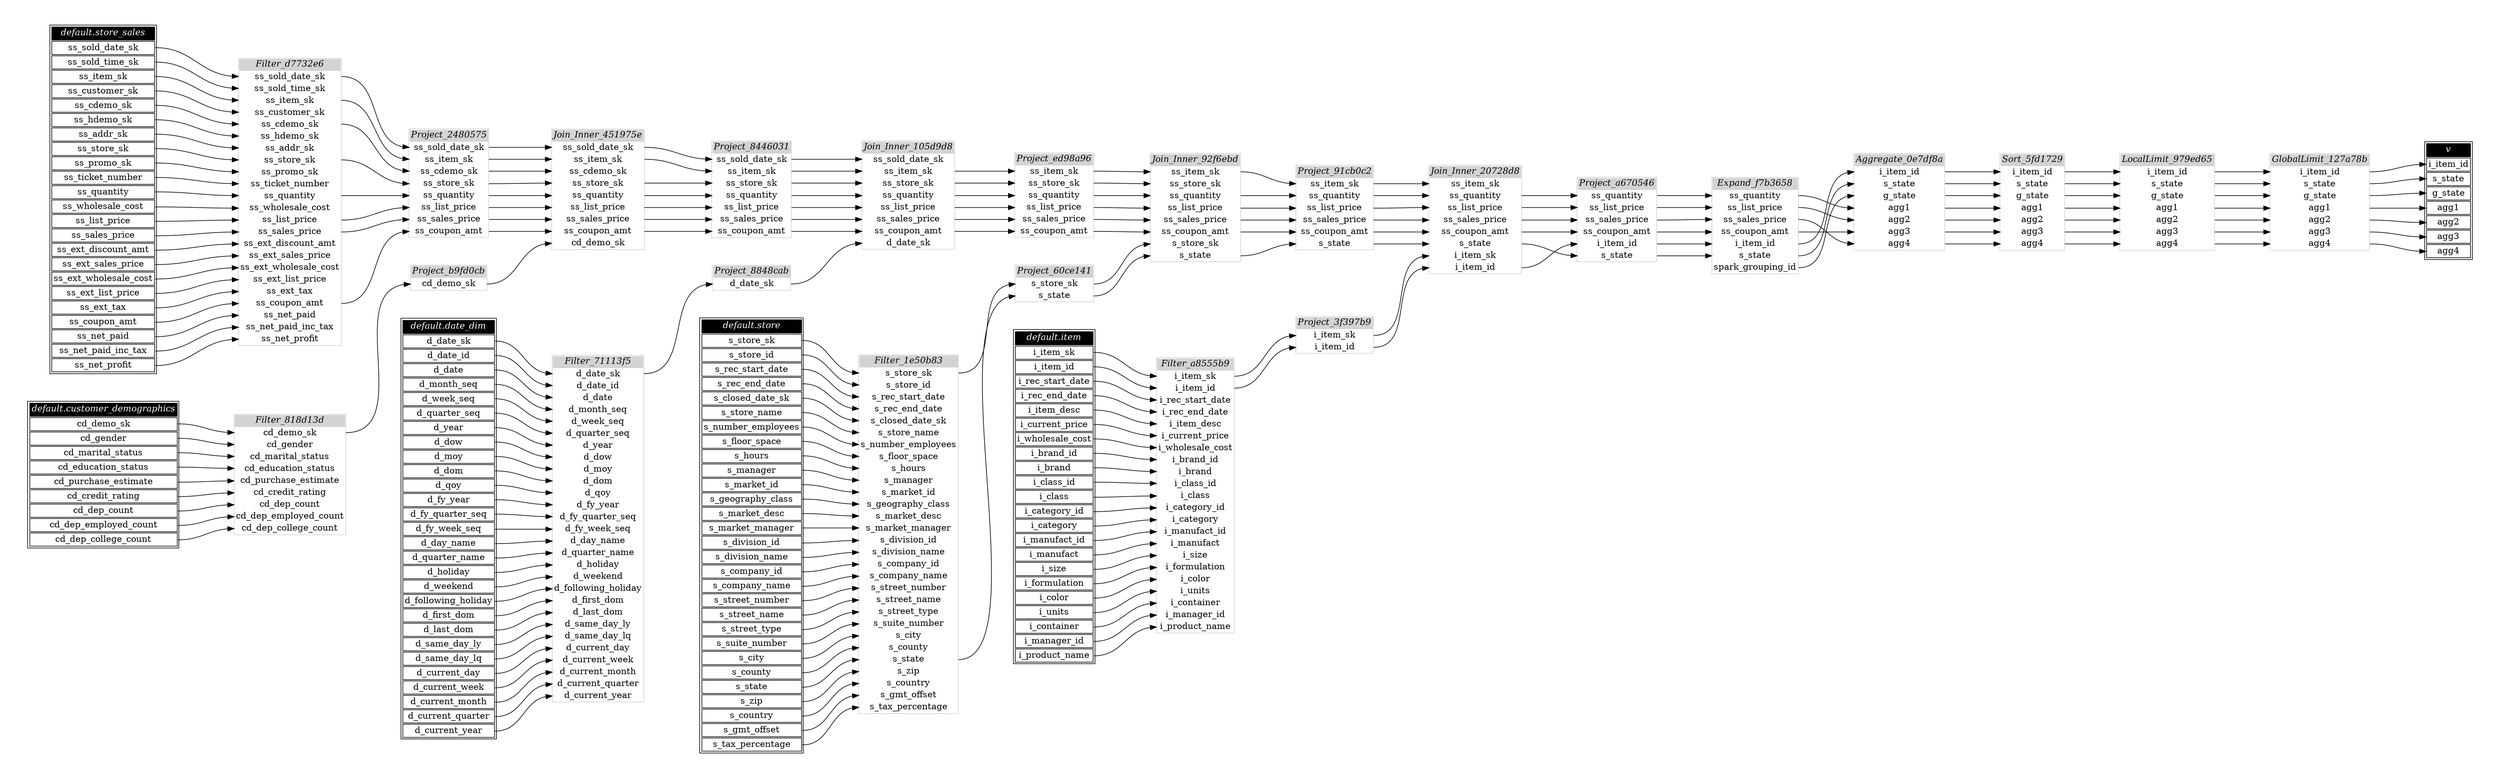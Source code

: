 // Automatically generated by TPCDSFlowTestSuite


digraph {
  graph [pad="0.5" nodesep="0.5" ranksep="1" fontname="Helvetica" rankdir=LR];
  node [shape=plaintext]

  
"Aggregate_0e7df8a" [label=<
<table color="lightgray" border="1" cellborder="0" cellspacing="0">
  <tr><td bgcolor="lightgray" port="nodeName"><i>Aggregate_0e7df8a</i></td></tr>
  <tr><td port="0">i_item_id</td></tr>
<tr><td port="1">s_state</td></tr>
<tr><td port="2">g_state</td></tr>
<tr><td port="3">agg1</td></tr>
<tr><td port="4">agg2</td></tr>
<tr><td port="5">agg3</td></tr>
<tr><td port="6">agg4</td></tr>
</table>>];
     

"Expand_f7b3658" [label=<
<table color="lightgray" border="1" cellborder="0" cellspacing="0">
  <tr><td bgcolor="lightgray" port="nodeName"><i>Expand_f7b3658</i></td></tr>
  <tr><td port="0">ss_quantity</td></tr>
<tr><td port="1">ss_list_price</td></tr>
<tr><td port="2">ss_sales_price</td></tr>
<tr><td port="3">ss_coupon_amt</td></tr>
<tr><td port="4">i_item_id</td></tr>
<tr><td port="5">s_state</td></tr>
<tr><td port="6">spark_grouping_id</td></tr>
</table>>];
     

"Filter_1e50b83" [label=<
<table color="lightgray" border="1" cellborder="0" cellspacing="0">
  <tr><td bgcolor="lightgray" port="nodeName"><i>Filter_1e50b83</i></td></tr>
  <tr><td port="0">s_store_sk</td></tr>
<tr><td port="1">s_store_id</td></tr>
<tr><td port="2">s_rec_start_date</td></tr>
<tr><td port="3">s_rec_end_date</td></tr>
<tr><td port="4">s_closed_date_sk</td></tr>
<tr><td port="5">s_store_name</td></tr>
<tr><td port="6">s_number_employees</td></tr>
<tr><td port="7">s_floor_space</td></tr>
<tr><td port="8">s_hours</td></tr>
<tr><td port="9">s_manager</td></tr>
<tr><td port="10">s_market_id</td></tr>
<tr><td port="11">s_geography_class</td></tr>
<tr><td port="12">s_market_desc</td></tr>
<tr><td port="13">s_market_manager</td></tr>
<tr><td port="14">s_division_id</td></tr>
<tr><td port="15">s_division_name</td></tr>
<tr><td port="16">s_company_id</td></tr>
<tr><td port="17">s_company_name</td></tr>
<tr><td port="18">s_street_number</td></tr>
<tr><td port="19">s_street_name</td></tr>
<tr><td port="20">s_street_type</td></tr>
<tr><td port="21">s_suite_number</td></tr>
<tr><td port="22">s_city</td></tr>
<tr><td port="23">s_county</td></tr>
<tr><td port="24">s_state</td></tr>
<tr><td port="25">s_zip</td></tr>
<tr><td port="26">s_country</td></tr>
<tr><td port="27">s_gmt_offset</td></tr>
<tr><td port="28">s_tax_percentage</td></tr>
</table>>];
     

"Filter_71113f5" [label=<
<table color="lightgray" border="1" cellborder="0" cellspacing="0">
  <tr><td bgcolor="lightgray" port="nodeName"><i>Filter_71113f5</i></td></tr>
  <tr><td port="0">d_date_sk</td></tr>
<tr><td port="1">d_date_id</td></tr>
<tr><td port="2">d_date</td></tr>
<tr><td port="3">d_month_seq</td></tr>
<tr><td port="4">d_week_seq</td></tr>
<tr><td port="5">d_quarter_seq</td></tr>
<tr><td port="6">d_year</td></tr>
<tr><td port="7">d_dow</td></tr>
<tr><td port="8">d_moy</td></tr>
<tr><td port="9">d_dom</td></tr>
<tr><td port="10">d_qoy</td></tr>
<tr><td port="11">d_fy_year</td></tr>
<tr><td port="12">d_fy_quarter_seq</td></tr>
<tr><td port="13">d_fy_week_seq</td></tr>
<tr><td port="14">d_day_name</td></tr>
<tr><td port="15">d_quarter_name</td></tr>
<tr><td port="16">d_holiday</td></tr>
<tr><td port="17">d_weekend</td></tr>
<tr><td port="18">d_following_holiday</td></tr>
<tr><td port="19">d_first_dom</td></tr>
<tr><td port="20">d_last_dom</td></tr>
<tr><td port="21">d_same_day_ly</td></tr>
<tr><td port="22">d_same_day_lq</td></tr>
<tr><td port="23">d_current_day</td></tr>
<tr><td port="24">d_current_week</td></tr>
<tr><td port="25">d_current_month</td></tr>
<tr><td port="26">d_current_quarter</td></tr>
<tr><td port="27">d_current_year</td></tr>
</table>>];
     

"Filter_818d13d" [label=<
<table color="lightgray" border="1" cellborder="0" cellspacing="0">
  <tr><td bgcolor="lightgray" port="nodeName"><i>Filter_818d13d</i></td></tr>
  <tr><td port="0">cd_demo_sk</td></tr>
<tr><td port="1">cd_gender</td></tr>
<tr><td port="2">cd_marital_status</td></tr>
<tr><td port="3">cd_education_status</td></tr>
<tr><td port="4">cd_purchase_estimate</td></tr>
<tr><td port="5">cd_credit_rating</td></tr>
<tr><td port="6">cd_dep_count</td></tr>
<tr><td port="7">cd_dep_employed_count</td></tr>
<tr><td port="8">cd_dep_college_count</td></tr>
</table>>];
     

"Filter_a8555b9" [label=<
<table color="lightgray" border="1" cellborder="0" cellspacing="0">
  <tr><td bgcolor="lightgray" port="nodeName"><i>Filter_a8555b9</i></td></tr>
  <tr><td port="0">i_item_sk</td></tr>
<tr><td port="1">i_item_id</td></tr>
<tr><td port="2">i_rec_start_date</td></tr>
<tr><td port="3">i_rec_end_date</td></tr>
<tr><td port="4">i_item_desc</td></tr>
<tr><td port="5">i_current_price</td></tr>
<tr><td port="6">i_wholesale_cost</td></tr>
<tr><td port="7">i_brand_id</td></tr>
<tr><td port="8">i_brand</td></tr>
<tr><td port="9">i_class_id</td></tr>
<tr><td port="10">i_class</td></tr>
<tr><td port="11">i_category_id</td></tr>
<tr><td port="12">i_category</td></tr>
<tr><td port="13">i_manufact_id</td></tr>
<tr><td port="14">i_manufact</td></tr>
<tr><td port="15">i_size</td></tr>
<tr><td port="16">i_formulation</td></tr>
<tr><td port="17">i_color</td></tr>
<tr><td port="18">i_units</td></tr>
<tr><td port="19">i_container</td></tr>
<tr><td port="20">i_manager_id</td></tr>
<tr><td port="21">i_product_name</td></tr>
</table>>];
     

"Filter_d7732e6" [label=<
<table color="lightgray" border="1" cellborder="0" cellspacing="0">
  <tr><td bgcolor="lightgray" port="nodeName"><i>Filter_d7732e6</i></td></tr>
  <tr><td port="0">ss_sold_date_sk</td></tr>
<tr><td port="1">ss_sold_time_sk</td></tr>
<tr><td port="2">ss_item_sk</td></tr>
<tr><td port="3">ss_customer_sk</td></tr>
<tr><td port="4">ss_cdemo_sk</td></tr>
<tr><td port="5">ss_hdemo_sk</td></tr>
<tr><td port="6">ss_addr_sk</td></tr>
<tr><td port="7">ss_store_sk</td></tr>
<tr><td port="8">ss_promo_sk</td></tr>
<tr><td port="9">ss_ticket_number</td></tr>
<tr><td port="10">ss_quantity</td></tr>
<tr><td port="11">ss_wholesale_cost</td></tr>
<tr><td port="12">ss_list_price</td></tr>
<tr><td port="13">ss_sales_price</td></tr>
<tr><td port="14">ss_ext_discount_amt</td></tr>
<tr><td port="15">ss_ext_sales_price</td></tr>
<tr><td port="16">ss_ext_wholesale_cost</td></tr>
<tr><td port="17">ss_ext_list_price</td></tr>
<tr><td port="18">ss_ext_tax</td></tr>
<tr><td port="19">ss_coupon_amt</td></tr>
<tr><td port="20">ss_net_paid</td></tr>
<tr><td port="21">ss_net_paid_inc_tax</td></tr>
<tr><td port="22">ss_net_profit</td></tr>
</table>>];
     

"GlobalLimit_127a78b" [label=<
<table color="lightgray" border="1" cellborder="0" cellspacing="0">
  <tr><td bgcolor="lightgray" port="nodeName"><i>GlobalLimit_127a78b</i></td></tr>
  <tr><td port="0">i_item_id</td></tr>
<tr><td port="1">s_state</td></tr>
<tr><td port="2">g_state</td></tr>
<tr><td port="3">agg1</td></tr>
<tr><td port="4">agg2</td></tr>
<tr><td port="5">agg3</td></tr>
<tr><td port="6">agg4</td></tr>
</table>>];
     

"Join_Inner_105d9d8" [label=<
<table color="lightgray" border="1" cellborder="0" cellspacing="0">
  <tr><td bgcolor="lightgray" port="nodeName"><i>Join_Inner_105d9d8</i></td></tr>
  <tr><td port="0">ss_sold_date_sk</td></tr>
<tr><td port="1">ss_item_sk</td></tr>
<tr><td port="2">ss_store_sk</td></tr>
<tr><td port="3">ss_quantity</td></tr>
<tr><td port="4">ss_list_price</td></tr>
<tr><td port="5">ss_sales_price</td></tr>
<tr><td port="6">ss_coupon_amt</td></tr>
<tr><td port="7">d_date_sk</td></tr>
</table>>];
     

"Join_Inner_20728d8" [label=<
<table color="lightgray" border="1" cellborder="0" cellspacing="0">
  <tr><td bgcolor="lightgray" port="nodeName"><i>Join_Inner_20728d8</i></td></tr>
  <tr><td port="0">ss_item_sk</td></tr>
<tr><td port="1">ss_quantity</td></tr>
<tr><td port="2">ss_list_price</td></tr>
<tr><td port="3">ss_sales_price</td></tr>
<tr><td port="4">ss_coupon_amt</td></tr>
<tr><td port="5">s_state</td></tr>
<tr><td port="6">i_item_sk</td></tr>
<tr><td port="7">i_item_id</td></tr>
</table>>];
     

"Join_Inner_451975e" [label=<
<table color="lightgray" border="1" cellborder="0" cellspacing="0">
  <tr><td bgcolor="lightgray" port="nodeName"><i>Join_Inner_451975e</i></td></tr>
  <tr><td port="0">ss_sold_date_sk</td></tr>
<tr><td port="1">ss_item_sk</td></tr>
<tr><td port="2">ss_cdemo_sk</td></tr>
<tr><td port="3">ss_store_sk</td></tr>
<tr><td port="4">ss_quantity</td></tr>
<tr><td port="5">ss_list_price</td></tr>
<tr><td port="6">ss_sales_price</td></tr>
<tr><td port="7">ss_coupon_amt</td></tr>
<tr><td port="8">cd_demo_sk</td></tr>
</table>>];
     

"Join_Inner_92f6ebd" [label=<
<table color="lightgray" border="1" cellborder="0" cellspacing="0">
  <tr><td bgcolor="lightgray" port="nodeName"><i>Join_Inner_92f6ebd</i></td></tr>
  <tr><td port="0">ss_item_sk</td></tr>
<tr><td port="1">ss_store_sk</td></tr>
<tr><td port="2">ss_quantity</td></tr>
<tr><td port="3">ss_list_price</td></tr>
<tr><td port="4">ss_sales_price</td></tr>
<tr><td port="5">ss_coupon_amt</td></tr>
<tr><td port="6">s_store_sk</td></tr>
<tr><td port="7">s_state</td></tr>
</table>>];
     

"LocalLimit_979ed65" [label=<
<table color="lightgray" border="1" cellborder="0" cellspacing="0">
  <tr><td bgcolor="lightgray" port="nodeName"><i>LocalLimit_979ed65</i></td></tr>
  <tr><td port="0">i_item_id</td></tr>
<tr><td port="1">s_state</td></tr>
<tr><td port="2">g_state</td></tr>
<tr><td port="3">agg1</td></tr>
<tr><td port="4">agg2</td></tr>
<tr><td port="5">agg3</td></tr>
<tr><td port="6">agg4</td></tr>
</table>>];
     

"Project_2480575" [label=<
<table color="lightgray" border="1" cellborder="0" cellspacing="0">
  <tr><td bgcolor="lightgray" port="nodeName"><i>Project_2480575</i></td></tr>
  <tr><td port="0">ss_sold_date_sk</td></tr>
<tr><td port="1">ss_item_sk</td></tr>
<tr><td port="2">ss_cdemo_sk</td></tr>
<tr><td port="3">ss_store_sk</td></tr>
<tr><td port="4">ss_quantity</td></tr>
<tr><td port="5">ss_list_price</td></tr>
<tr><td port="6">ss_sales_price</td></tr>
<tr><td port="7">ss_coupon_amt</td></tr>
</table>>];
     

"Project_3f397b9" [label=<
<table color="lightgray" border="1" cellborder="0" cellspacing="0">
  <tr><td bgcolor="lightgray" port="nodeName"><i>Project_3f397b9</i></td></tr>
  <tr><td port="0">i_item_sk</td></tr>
<tr><td port="1">i_item_id</td></tr>
</table>>];
     

"Project_60ce141" [label=<
<table color="lightgray" border="1" cellborder="0" cellspacing="0">
  <tr><td bgcolor="lightgray" port="nodeName"><i>Project_60ce141</i></td></tr>
  <tr><td port="0">s_store_sk</td></tr>
<tr><td port="1">s_state</td></tr>
</table>>];
     

"Project_8446031" [label=<
<table color="lightgray" border="1" cellborder="0" cellspacing="0">
  <tr><td bgcolor="lightgray" port="nodeName"><i>Project_8446031</i></td></tr>
  <tr><td port="0">ss_sold_date_sk</td></tr>
<tr><td port="1">ss_item_sk</td></tr>
<tr><td port="2">ss_store_sk</td></tr>
<tr><td port="3">ss_quantity</td></tr>
<tr><td port="4">ss_list_price</td></tr>
<tr><td port="5">ss_sales_price</td></tr>
<tr><td port="6">ss_coupon_amt</td></tr>
</table>>];
     

"Project_8848cab" [label=<
<table color="lightgray" border="1" cellborder="0" cellspacing="0">
  <tr><td bgcolor="lightgray" port="nodeName"><i>Project_8848cab</i></td></tr>
  <tr><td port="0">d_date_sk</td></tr>
</table>>];
     

"Project_91cb0c2" [label=<
<table color="lightgray" border="1" cellborder="0" cellspacing="0">
  <tr><td bgcolor="lightgray" port="nodeName"><i>Project_91cb0c2</i></td></tr>
  <tr><td port="0">ss_item_sk</td></tr>
<tr><td port="1">ss_quantity</td></tr>
<tr><td port="2">ss_list_price</td></tr>
<tr><td port="3">ss_sales_price</td></tr>
<tr><td port="4">ss_coupon_amt</td></tr>
<tr><td port="5">s_state</td></tr>
</table>>];
     

"Project_a670546" [label=<
<table color="lightgray" border="1" cellborder="0" cellspacing="0">
  <tr><td bgcolor="lightgray" port="nodeName"><i>Project_a670546</i></td></tr>
  <tr><td port="0">ss_quantity</td></tr>
<tr><td port="1">ss_list_price</td></tr>
<tr><td port="2">ss_sales_price</td></tr>
<tr><td port="3">ss_coupon_amt</td></tr>
<tr><td port="4">i_item_id</td></tr>
<tr><td port="5">s_state</td></tr>
</table>>];
     

"Project_b9fd0cb" [label=<
<table color="lightgray" border="1" cellborder="0" cellspacing="0">
  <tr><td bgcolor="lightgray" port="nodeName"><i>Project_b9fd0cb</i></td></tr>
  <tr><td port="0">cd_demo_sk</td></tr>
</table>>];
     

"Project_ed98a96" [label=<
<table color="lightgray" border="1" cellborder="0" cellspacing="0">
  <tr><td bgcolor="lightgray" port="nodeName"><i>Project_ed98a96</i></td></tr>
  <tr><td port="0">ss_item_sk</td></tr>
<tr><td port="1">ss_store_sk</td></tr>
<tr><td port="2">ss_quantity</td></tr>
<tr><td port="3">ss_list_price</td></tr>
<tr><td port="4">ss_sales_price</td></tr>
<tr><td port="5">ss_coupon_amt</td></tr>
</table>>];
     

"Sort_5fd1729" [label=<
<table color="lightgray" border="1" cellborder="0" cellspacing="0">
  <tr><td bgcolor="lightgray" port="nodeName"><i>Sort_5fd1729</i></td></tr>
  <tr><td port="0">i_item_id</td></tr>
<tr><td port="1">s_state</td></tr>
<tr><td port="2">g_state</td></tr>
<tr><td port="3">agg1</td></tr>
<tr><td port="4">agg2</td></tr>
<tr><td port="5">agg3</td></tr>
<tr><td port="6">agg4</td></tr>
</table>>];
     

"default.customer_demographics" [color="black" label=<
<table>
  <tr><td bgcolor="black" port="nodeName"><i><font color="white">default.customer_demographics</font></i></td></tr>
  <tr><td port="0">cd_demo_sk</td></tr>
<tr><td port="1">cd_gender</td></tr>
<tr><td port="2">cd_marital_status</td></tr>
<tr><td port="3">cd_education_status</td></tr>
<tr><td port="4">cd_purchase_estimate</td></tr>
<tr><td port="5">cd_credit_rating</td></tr>
<tr><td port="6">cd_dep_count</td></tr>
<tr><td port="7">cd_dep_employed_count</td></tr>
<tr><td port="8">cd_dep_college_count</td></tr>
</table>>];
     

"default.date_dim" [color="black" label=<
<table>
  <tr><td bgcolor="black" port="nodeName"><i><font color="white">default.date_dim</font></i></td></tr>
  <tr><td port="0">d_date_sk</td></tr>
<tr><td port="1">d_date_id</td></tr>
<tr><td port="2">d_date</td></tr>
<tr><td port="3">d_month_seq</td></tr>
<tr><td port="4">d_week_seq</td></tr>
<tr><td port="5">d_quarter_seq</td></tr>
<tr><td port="6">d_year</td></tr>
<tr><td port="7">d_dow</td></tr>
<tr><td port="8">d_moy</td></tr>
<tr><td port="9">d_dom</td></tr>
<tr><td port="10">d_qoy</td></tr>
<tr><td port="11">d_fy_year</td></tr>
<tr><td port="12">d_fy_quarter_seq</td></tr>
<tr><td port="13">d_fy_week_seq</td></tr>
<tr><td port="14">d_day_name</td></tr>
<tr><td port="15">d_quarter_name</td></tr>
<tr><td port="16">d_holiday</td></tr>
<tr><td port="17">d_weekend</td></tr>
<tr><td port="18">d_following_holiday</td></tr>
<tr><td port="19">d_first_dom</td></tr>
<tr><td port="20">d_last_dom</td></tr>
<tr><td port="21">d_same_day_ly</td></tr>
<tr><td port="22">d_same_day_lq</td></tr>
<tr><td port="23">d_current_day</td></tr>
<tr><td port="24">d_current_week</td></tr>
<tr><td port="25">d_current_month</td></tr>
<tr><td port="26">d_current_quarter</td></tr>
<tr><td port="27">d_current_year</td></tr>
</table>>];
     

"default.item" [color="black" label=<
<table>
  <tr><td bgcolor="black" port="nodeName"><i><font color="white">default.item</font></i></td></tr>
  <tr><td port="0">i_item_sk</td></tr>
<tr><td port="1">i_item_id</td></tr>
<tr><td port="2">i_rec_start_date</td></tr>
<tr><td port="3">i_rec_end_date</td></tr>
<tr><td port="4">i_item_desc</td></tr>
<tr><td port="5">i_current_price</td></tr>
<tr><td port="6">i_wholesale_cost</td></tr>
<tr><td port="7">i_brand_id</td></tr>
<tr><td port="8">i_brand</td></tr>
<tr><td port="9">i_class_id</td></tr>
<tr><td port="10">i_class</td></tr>
<tr><td port="11">i_category_id</td></tr>
<tr><td port="12">i_category</td></tr>
<tr><td port="13">i_manufact_id</td></tr>
<tr><td port="14">i_manufact</td></tr>
<tr><td port="15">i_size</td></tr>
<tr><td port="16">i_formulation</td></tr>
<tr><td port="17">i_color</td></tr>
<tr><td port="18">i_units</td></tr>
<tr><td port="19">i_container</td></tr>
<tr><td port="20">i_manager_id</td></tr>
<tr><td port="21">i_product_name</td></tr>
</table>>];
     

"default.store" [color="black" label=<
<table>
  <tr><td bgcolor="black" port="nodeName"><i><font color="white">default.store</font></i></td></tr>
  <tr><td port="0">s_store_sk</td></tr>
<tr><td port="1">s_store_id</td></tr>
<tr><td port="2">s_rec_start_date</td></tr>
<tr><td port="3">s_rec_end_date</td></tr>
<tr><td port="4">s_closed_date_sk</td></tr>
<tr><td port="5">s_store_name</td></tr>
<tr><td port="6">s_number_employees</td></tr>
<tr><td port="7">s_floor_space</td></tr>
<tr><td port="8">s_hours</td></tr>
<tr><td port="9">s_manager</td></tr>
<tr><td port="10">s_market_id</td></tr>
<tr><td port="11">s_geography_class</td></tr>
<tr><td port="12">s_market_desc</td></tr>
<tr><td port="13">s_market_manager</td></tr>
<tr><td port="14">s_division_id</td></tr>
<tr><td port="15">s_division_name</td></tr>
<tr><td port="16">s_company_id</td></tr>
<tr><td port="17">s_company_name</td></tr>
<tr><td port="18">s_street_number</td></tr>
<tr><td port="19">s_street_name</td></tr>
<tr><td port="20">s_street_type</td></tr>
<tr><td port="21">s_suite_number</td></tr>
<tr><td port="22">s_city</td></tr>
<tr><td port="23">s_county</td></tr>
<tr><td port="24">s_state</td></tr>
<tr><td port="25">s_zip</td></tr>
<tr><td port="26">s_country</td></tr>
<tr><td port="27">s_gmt_offset</td></tr>
<tr><td port="28">s_tax_percentage</td></tr>
</table>>];
     

"default.store_sales" [color="black" label=<
<table>
  <tr><td bgcolor="black" port="nodeName"><i><font color="white">default.store_sales</font></i></td></tr>
  <tr><td port="0">ss_sold_date_sk</td></tr>
<tr><td port="1">ss_sold_time_sk</td></tr>
<tr><td port="2">ss_item_sk</td></tr>
<tr><td port="3">ss_customer_sk</td></tr>
<tr><td port="4">ss_cdemo_sk</td></tr>
<tr><td port="5">ss_hdemo_sk</td></tr>
<tr><td port="6">ss_addr_sk</td></tr>
<tr><td port="7">ss_store_sk</td></tr>
<tr><td port="8">ss_promo_sk</td></tr>
<tr><td port="9">ss_ticket_number</td></tr>
<tr><td port="10">ss_quantity</td></tr>
<tr><td port="11">ss_wholesale_cost</td></tr>
<tr><td port="12">ss_list_price</td></tr>
<tr><td port="13">ss_sales_price</td></tr>
<tr><td port="14">ss_ext_discount_amt</td></tr>
<tr><td port="15">ss_ext_sales_price</td></tr>
<tr><td port="16">ss_ext_wholesale_cost</td></tr>
<tr><td port="17">ss_ext_list_price</td></tr>
<tr><td port="18">ss_ext_tax</td></tr>
<tr><td port="19">ss_coupon_amt</td></tr>
<tr><td port="20">ss_net_paid</td></tr>
<tr><td port="21">ss_net_paid_inc_tax</td></tr>
<tr><td port="22">ss_net_profit</td></tr>
</table>>];
     

"v" [color="black" label=<
<table>
  <tr><td bgcolor="black" port="nodeName"><i><font color="white">v</font></i></td></tr>
  <tr><td port="0">i_item_id</td></tr>
<tr><td port="1">s_state</td></tr>
<tr><td port="2">g_state</td></tr>
<tr><td port="3">agg1</td></tr>
<tr><td port="4">agg2</td></tr>
<tr><td port="5">agg3</td></tr>
<tr><td port="6">agg4</td></tr>
</table>>];
     
  "Aggregate_0e7df8a":0 -> "Sort_5fd1729":0;
"Aggregate_0e7df8a":1 -> "Sort_5fd1729":1;
"Aggregate_0e7df8a":2 -> "Sort_5fd1729":2;
"Aggregate_0e7df8a":3 -> "Sort_5fd1729":3;
"Aggregate_0e7df8a":4 -> "Sort_5fd1729":4;
"Aggregate_0e7df8a":5 -> "Sort_5fd1729":5;
"Aggregate_0e7df8a":6 -> "Sort_5fd1729":6;
"Expand_f7b3658":0 -> "Aggregate_0e7df8a":3;
"Expand_f7b3658":1 -> "Aggregate_0e7df8a":4;
"Expand_f7b3658":2 -> "Aggregate_0e7df8a":6;
"Expand_f7b3658":3 -> "Aggregate_0e7df8a":5;
"Expand_f7b3658":4 -> "Aggregate_0e7df8a":0;
"Expand_f7b3658":5 -> "Aggregate_0e7df8a":1;
"Expand_f7b3658":6 -> "Aggregate_0e7df8a":2;
"Filter_1e50b83":0 -> "Project_60ce141":0;
"Filter_1e50b83":24 -> "Project_60ce141":1;
"Filter_71113f5":0 -> "Project_8848cab":0;
"Filter_818d13d":0 -> "Project_b9fd0cb":0;
"Filter_a8555b9":0 -> "Project_3f397b9":0;
"Filter_a8555b9":1 -> "Project_3f397b9":1;
"Filter_d7732e6":0 -> "Project_2480575":0;
"Filter_d7732e6":10 -> "Project_2480575":4;
"Filter_d7732e6":12 -> "Project_2480575":5;
"Filter_d7732e6":13 -> "Project_2480575":6;
"Filter_d7732e6":19 -> "Project_2480575":7;
"Filter_d7732e6":2 -> "Project_2480575":1;
"Filter_d7732e6":4 -> "Project_2480575":2;
"Filter_d7732e6":7 -> "Project_2480575":3;
"GlobalLimit_127a78b":0 -> "v":0;
"GlobalLimit_127a78b":1 -> "v":1;
"GlobalLimit_127a78b":2 -> "v":2;
"GlobalLimit_127a78b":3 -> "v":3;
"GlobalLimit_127a78b":4 -> "v":4;
"GlobalLimit_127a78b":5 -> "v":5;
"GlobalLimit_127a78b":6 -> "v":6;
"Join_Inner_105d9d8":1 -> "Project_ed98a96":0;
"Join_Inner_105d9d8":2 -> "Project_ed98a96":1;
"Join_Inner_105d9d8":3 -> "Project_ed98a96":2;
"Join_Inner_105d9d8":4 -> "Project_ed98a96":3;
"Join_Inner_105d9d8":5 -> "Project_ed98a96":4;
"Join_Inner_105d9d8":6 -> "Project_ed98a96":5;
"Join_Inner_20728d8":1 -> "Project_a670546":0;
"Join_Inner_20728d8":2 -> "Project_a670546":1;
"Join_Inner_20728d8":3 -> "Project_a670546":2;
"Join_Inner_20728d8":4 -> "Project_a670546":3;
"Join_Inner_20728d8":5 -> "Project_a670546":5;
"Join_Inner_20728d8":7 -> "Project_a670546":4;
"Join_Inner_451975e":0 -> "Project_8446031":0;
"Join_Inner_451975e":1 -> "Project_8446031":1;
"Join_Inner_451975e":3 -> "Project_8446031":2;
"Join_Inner_451975e":4 -> "Project_8446031":3;
"Join_Inner_451975e":5 -> "Project_8446031":4;
"Join_Inner_451975e":6 -> "Project_8446031":5;
"Join_Inner_451975e":7 -> "Project_8446031":6;
"Join_Inner_92f6ebd":0 -> "Project_91cb0c2":0;
"Join_Inner_92f6ebd":2 -> "Project_91cb0c2":1;
"Join_Inner_92f6ebd":3 -> "Project_91cb0c2":2;
"Join_Inner_92f6ebd":4 -> "Project_91cb0c2":3;
"Join_Inner_92f6ebd":5 -> "Project_91cb0c2":4;
"Join_Inner_92f6ebd":7 -> "Project_91cb0c2":5;
"LocalLimit_979ed65":0 -> "GlobalLimit_127a78b":0;
"LocalLimit_979ed65":1 -> "GlobalLimit_127a78b":1;
"LocalLimit_979ed65":2 -> "GlobalLimit_127a78b":2;
"LocalLimit_979ed65":3 -> "GlobalLimit_127a78b":3;
"LocalLimit_979ed65":4 -> "GlobalLimit_127a78b":4;
"LocalLimit_979ed65":5 -> "GlobalLimit_127a78b":5;
"LocalLimit_979ed65":6 -> "GlobalLimit_127a78b":6;
"Project_2480575":0 -> "Join_Inner_451975e":0;
"Project_2480575":1 -> "Join_Inner_451975e":1;
"Project_2480575":2 -> "Join_Inner_451975e":2;
"Project_2480575":3 -> "Join_Inner_451975e":3;
"Project_2480575":4 -> "Join_Inner_451975e":4;
"Project_2480575":5 -> "Join_Inner_451975e":5;
"Project_2480575":6 -> "Join_Inner_451975e":6;
"Project_2480575":7 -> "Join_Inner_451975e":7;
"Project_3f397b9":0 -> "Join_Inner_20728d8":6;
"Project_3f397b9":1 -> "Join_Inner_20728d8":7;
"Project_60ce141":0 -> "Join_Inner_92f6ebd":6;
"Project_60ce141":1 -> "Join_Inner_92f6ebd":7;
"Project_8446031":0 -> "Join_Inner_105d9d8":0;
"Project_8446031":1 -> "Join_Inner_105d9d8":1;
"Project_8446031":2 -> "Join_Inner_105d9d8":2;
"Project_8446031":3 -> "Join_Inner_105d9d8":3;
"Project_8446031":4 -> "Join_Inner_105d9d8":4;
"Project_8446031":5 -> "Join_Inner_105d9d8":5;
"Project_8446031":6 -> "Join_Inner_105d9d8":6;
"Project_8848cab":0 -> "Join_Inner_105d9d8":7;
"Project_91cb0c2":0 -> "Join_Inner_20728d8":0;
"Project_91cb0c2":1 -> "Join_Inner_20728d8":1;
"Project_91cb0c2":2 -> "Join_Inner_20728d8":2;
"Project_91cb0c2":3 -> "Join_Inner_20728d8":3;
"Project_91cb0c2":4 -> "Join_Inner_20728d8":4;
"Project_91cb0c2":5 -> "Join_Inner_20728d8":5;
"Project_a670546":0 -> "Expand_f7b3658":0;
"Project_a670546":1 -> "Expand_f7b3658":1;
"Project_a670546":2 -> "Expand_f7b3658":2;
"Project_a670546":3 -> "Expand_f7b3658":3;
"Project_a670546":4 -> "Expand_f7b3658":4;
"Project_a670546":5 -> "Expand_f7b3658":5;
"Project_b9fd0cb":0 -> "Join_Inner_451975e":8;
"Project_ed98a96":0 -> "Join_Inner_92f6ebd":0;
"Project_ed98a96":1 -> "Join_Inner_92f6ebd":1;
"Project_ed98a96":2 -> "Join_Inner_92f6ebd":2;
"Project_ed98a96":3 -> "Join_Inner_92f6ebd":3;
"Project_ed98a96":4 -> "Join_Inner_92f6ebd":4;
"Project_ed98a96":5 -> "Join_Inner_92f6ebd":5;
"Sort_5fd1729":0 -> "LocalLimit_979ed65":0;
"Sort_5fd1729":1 -> "LocalLimit_979ed65":1;
"Sort_5fd1729":2 -> "LocalLimit_979ed65":2;
"Sort_5fd1729":3 -> "LocalLimit_979ed65":3;
"Sort_5fd1729":4 -> "LocalLimit_979ed65":4;
"Sort_5fd1729":5 -> "LocalLimit_979ed65":5;
"Sort_5fd1729":6 -> "LocalLimit_979ed65":6;
"default.customer_demographics":0 -> "Filter_818d13d":0;
"default.customer_demographics":1 -> "Filter_818d13d":1;
"default.customer_demographics":2 -> "Filter_818d13d":2;
"default.customer_demographics":3 -> "Filter_818d13d":3;
"default.customer_demographics":4 -> "Filter_818d13d":4;
"default.customer_demographics":5 -> "Filter_818d13d":5;
"default.customer_demographics":6 -> "Filter_818d13d":6;
"default.customer_demographics":7 -> "Filter_818d13d":7;
"default.customer_demographics":8 -> "Filter_818d13d":8;
"default.date_dim":0 -> "Filter_71113f5":0;
"default.date_dim":1 -> "Filter_71113f5":1;
"default.date_dim":10 -> "Filter_71113f5":10;
"default.date_dim":11 -> "Filter_71113f5":11;
"default.date_dim":12 -> "Filter_71113f5":12;
"default.date_dim":13 -> "Filter_71113f5":13;
"default.date_dim":14 -> "Filter_71113f5":14;
"default.date_dim":15 -> "Filter_71113f5":15;
"default.date_dim":16 -> "Filter_71113f5":16;
"default.date_dim":17 -> "Filter_71113f5":17;
"default.date_dim":18 -> "Filter_71113f5":18;
"default.date_dim":19 -> "Filter_71113f5":19;
"default.date_dim":2 -> "Filter_71113f5":2;
"default.date_dim":20 -> "Filter_71113f5":20;
"default.date_dim":21 -> "Filter_71113f5":21;
"default.date_dim":22 -> "Filter_71113f5":22;
"default.date_dim":23 -> "Filter_71113f5":23;
"default.date_dim":24 -> "Filter_71113f5":24;
"default.date_dim":25 -> "Filter_71113f5":25;
"default.date_dim":26 -> "Filter_71113f5":26;
"default.date_dim":27 -> "Filter_71113f5":27;
"default.date_dim":3 -> "Filter_71113f5":3;
"default.date_dim":4 -> "Filter_71113f5":4;
"default.date_dim":5 -> "Filter_71113f5":5;
"default.date_dim":6 -> "Filter_71113f5":6;
"default.date_dim":7 -> "Filter_71113f5":7;
"default.date_dim":8 -> "Filter_71113f5":8;
"default.date_dim":9 -> "Filter_71113f5":9;
"default.item":0 -> "Filter_a8555b9":0;
"default.item":1 -> "Filter_a8555b9":1;
"default.item":10 -> "Filter_a8555b9":10;
"default.item":11 -> "Filter_a8555b9":11;
"default.item":12 -> "Filter_a8555b9":12;
"default.item":13 -> "Filter_a8555b9":13;
"default.item":14 -> "Filter_a8555b9":14;
"default.item":15 -> "Filter_a8555b9":15;
"default.item":16 -> "Filter_a8555b9":16;
"default.item":17 -> "Filter_a8555b9":17;
"default.item":18 -> "Filter_a8555b9":18;
"default.item":19 -> "Filter_a8555b9":19;
"default.item":2 -> "Filter_a8555b9":2;
"default.item":20 -> "Filter_a8555b9":20;
"default.item":21 -> "Filter_a8555b9":21;
"default.item":3 -> "Filter_a8555b9":3;
"default.item":4 -> "Filter_a8555b9":4;
"default.item":5 -> "Filter_a8555b9":5;
"default.item":6 -> "Filter_a8555b9":6;
"default.item":7 -> "Filter_a8555b9":7;
"default.item":8 -> "Filter_a8555b9":8;
"default.item":9 -> "Filter_a8555b9":9;
"default.store":0 -> "Filter_1e50b83":0;
"default.store":1 -> "Filter_1e50b83":1;
"default.store":10 -> "Filter_1e50b83":10;
"default.store":11 -> "Filter_1e50b83":11;
"default.store":12 -> "Filter_1e50b83":12;
"default.store":13 -> "Filter_1e50b83":13;
"default.store":14 -> "Filter_1e50b83":14;
"default.store":15 -> "Filter_1e50b83":15;
"default.store":16 -> "Filter_1e50b83":16;
"default.store":17 -> "Filter_1e50b83":17;
"default.store":18 -> "Filter_1e50b83":18;
"default.store":19 -> "Filter_1e50b83":19;
"default.store":2 -> "Filter_1e50b83":2;
"default.store":20 -> "Filter_1e50b83":20;
"default.store":21 -> "Filter_1e50b83":21;
"default.store":22 -> "Filter_1e50b83":22;
"default.store":23 -> "Filter_1e50b83":23;
"default.store":24 -> "Filter_1e50b83":24;
"default.store":25 -> "Filter_1e50b83":25;
"default.store":26 -> "Filter_1e50b83":26;
"default.store":27 -> "Filter_1e50b83":27;
"default.store":28 -> "Filter_1e50b83":28;
"default.store":3 -> "Filter_1e50b83":3;
"default.store":4 -> "Filter_1e50b83":4;
"default.store":5 -> "Filter_1e50b83":5;
"default.store":6 -> "Filter_1e50b83":6;
"default.store":7 -> "Filter_1e50b83":7;
"default.store":8 -> "Filter_1e50b83":8;
"default.store":9 -> "Filter_1e50b83":9;
"default.store_sales":0 -> "Filter_d7732e6":0;
"default.store_sales":1 -> "Filter_d7732e6":1;
"default.store_sales":10 -> "Filter_d7732e6":10;
"default.store_sales":11 -> "Filter_d7732e6":11;
"default.store_sales":12 -> "Filter_d7732e6":12;
"default.store_sales":13 -> "Filter_d7732e6":13;
"default.store_sales":14 -> "Filter_d7732e6":14;
"default.store_sales":15 -> "Filter_d7732e6":15;
"default.store_sales":16 -> "Filter_d7732e6":16;
"default.store_sales":17 -> "Filter_d7732e6":17;
"default.store_sales":18 -> "Filter_d7732e6":18;
"default.store_sales":19 -> "Filter_d7732e6":19;
"default.store_sales":2 -> "Filter_d7732e6":2;
"default.store_sales":20 -> "Filter_d7732e6":20;
"default.store_sales":21 -> "Filter_d7732e6":21;
"default.store_sales":22 -> "Filter_d7732e6":22;
"default.store_sales":3 -> "Filter_d7732e6":3;
"default.store_sales":4 -> "Filter_d7732e6":4;
"default.store_sales":5 -> "Filter_d7732e6":5;
"default.store_sales":6 -> "Filter_d7732e6":6;
"default.store_sales":7 -> "Filter_d7732e6":7;
"default.store_sales":8 -> "Filter_d7732e6":8;
"default.store_sales":9 -> "Filter_d7732e6":9;
}
       
